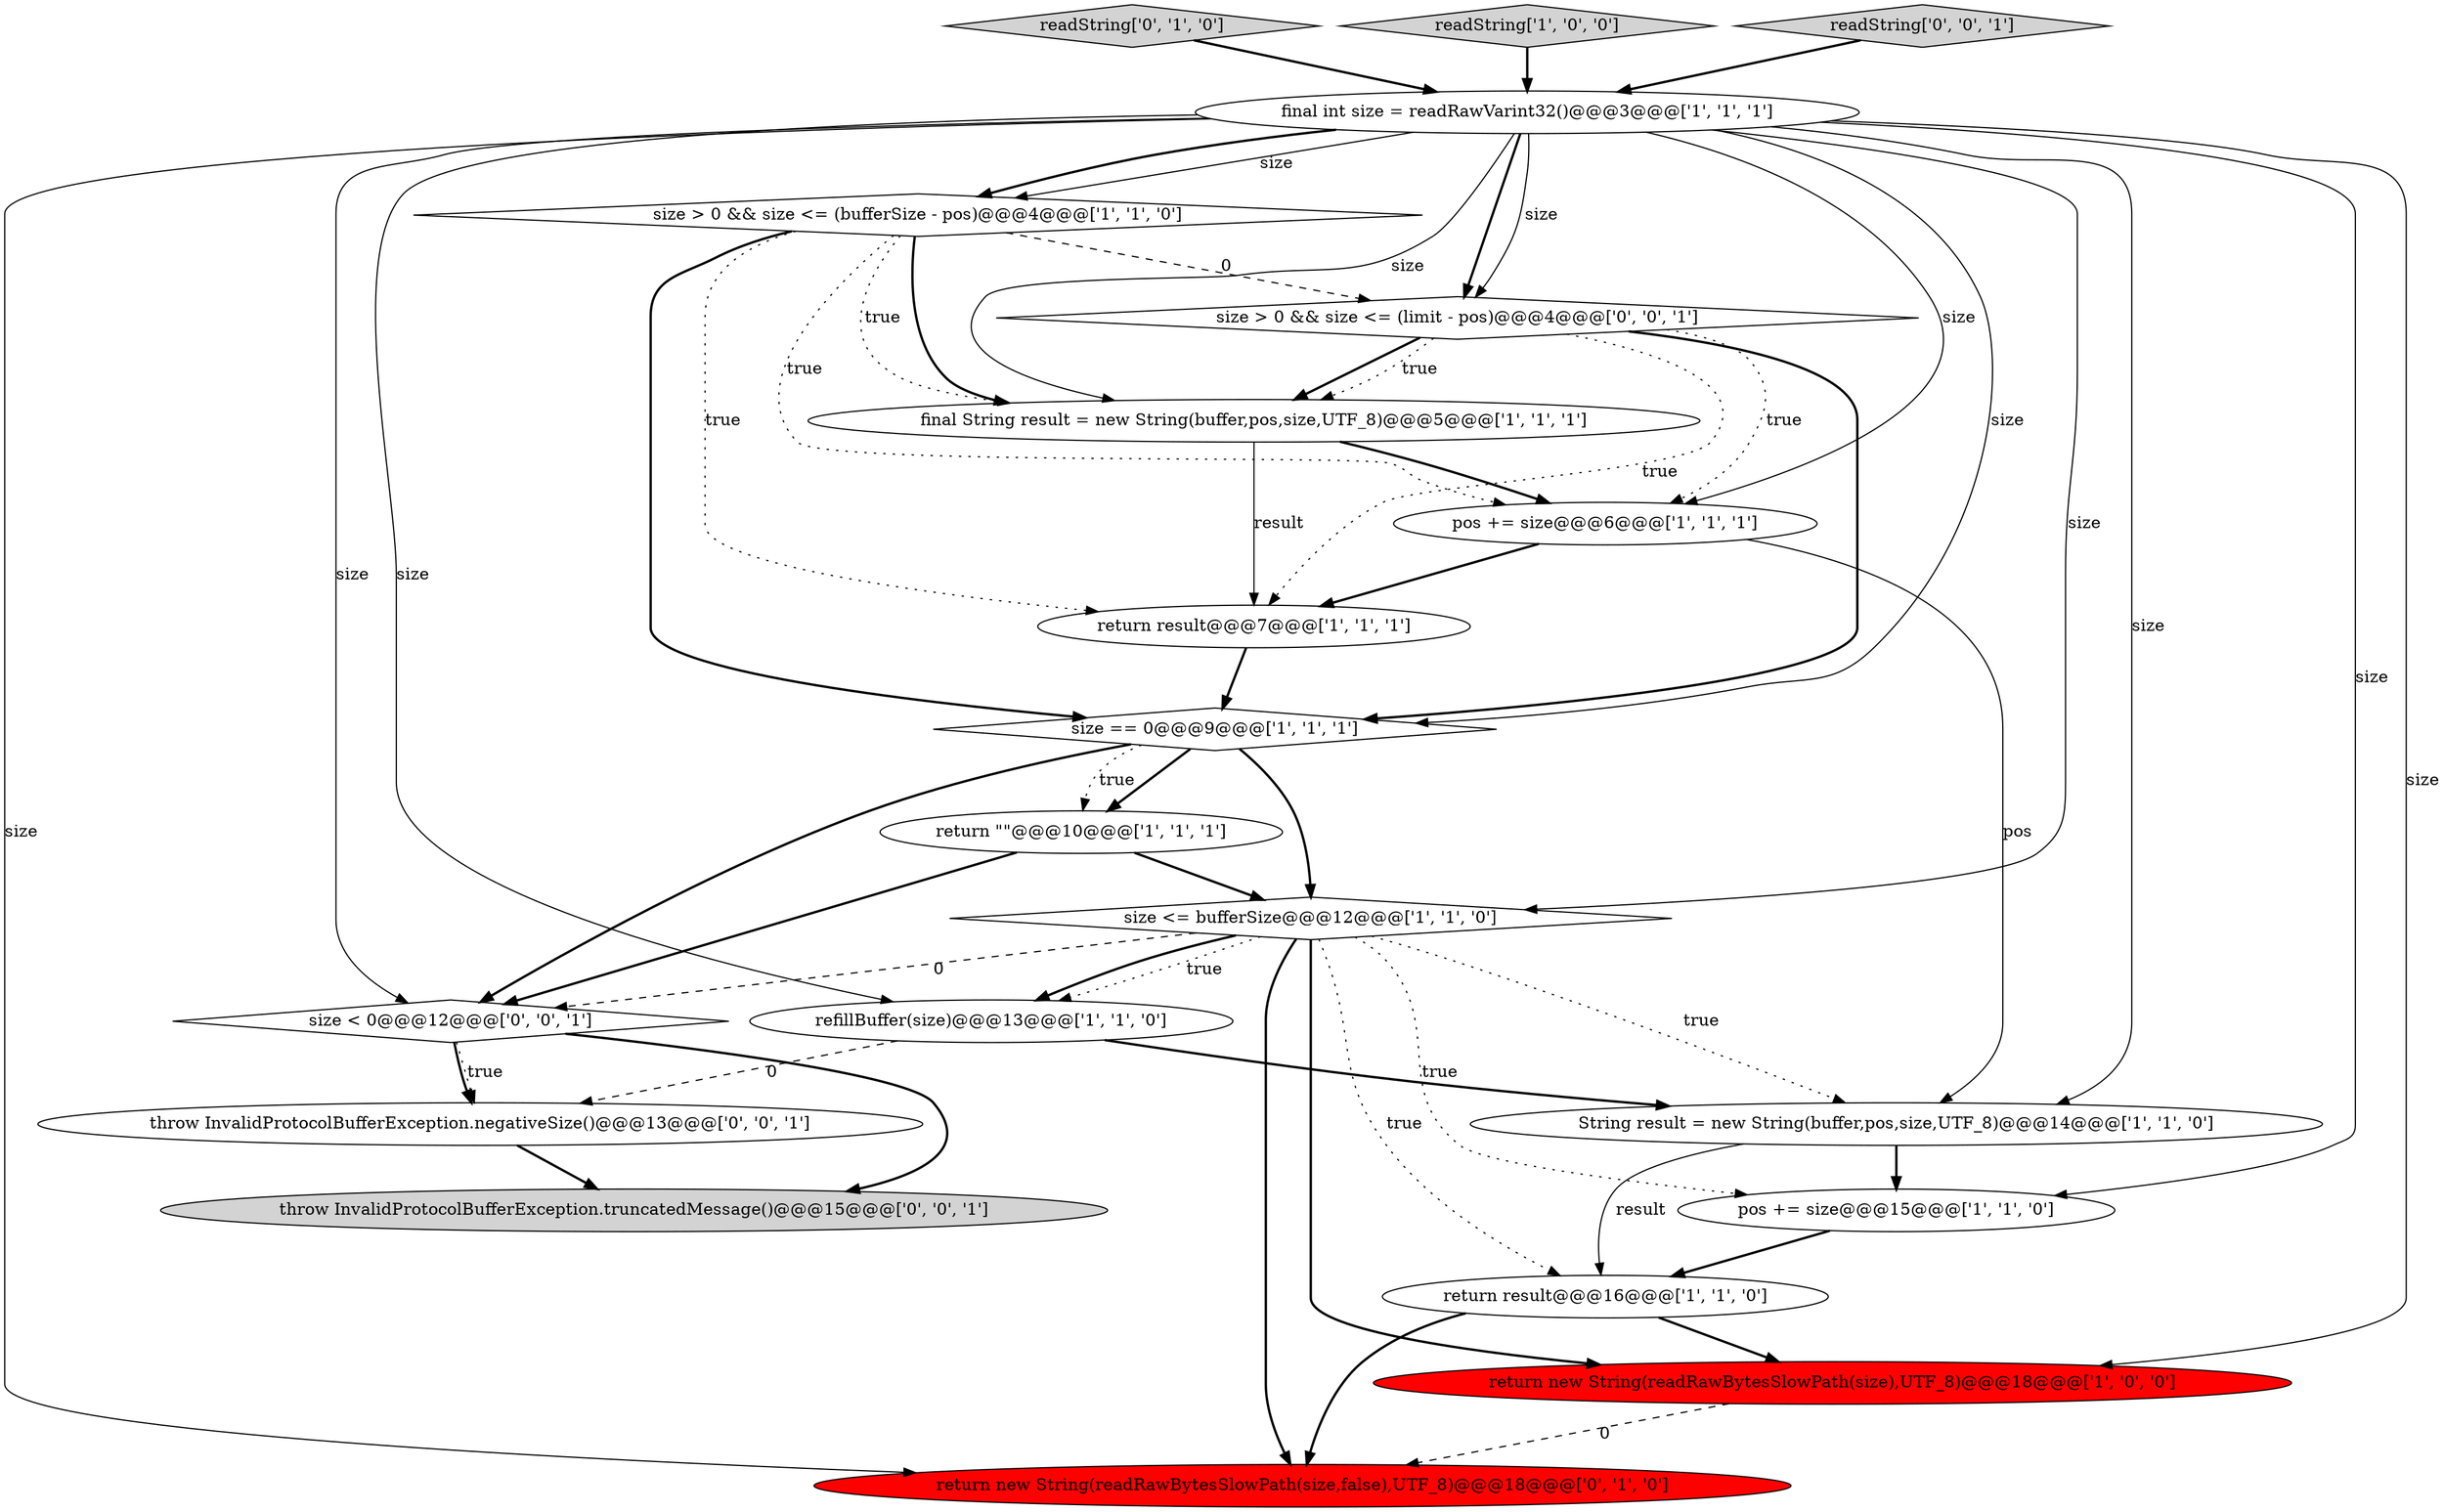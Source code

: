digraph {
12 [style = filled, label = "return \"\"@@@10@@@['1', '1', '1']", fillcolor = white, shape = ellipse image = "AAA0AAABBB1BBB"];
3 [style = filled, label = "return new String(readRawBytesSlowPath(size),UTF_8)@@@18@@@['1', '0', '0']", fillcolor = red, shape = ellipse image = "AAA1AAABBB1BBB"];
17 [style = filled, label = "size < 0@@@12@@@['0', '0', '1']", fillcolor = white, shape = diamond image = "AAA0AAABBB3BBB"];
13 [style = filled, label = "refillBuffer(size)@@@13@@@['1', '1', '0']", fillcolor = white, shape = ellipse image = "AAA0AAABBB1BBB"];
10 [style = filled, label = "final String result = new String(buffer,pos,size,UTF_8)@@@5@@@['1', '1', '1']", fillcolor = white, shape = ellipse image = "AAA0AAABBB1BBB"];
8 [style = filled, label = "return result@@@16@@@['1', '1', '0']", fillcolor = white, shape = ellipse image = "AAA0AAABBB1BBB"];
20 [style = filled, label = "throw InvalidProtocolBufferException.truncatedMessage()@@@15@@@['0', '0', '1']", fillcolor = lightgray, shape = ellipse image = "AAA0AAABBB3BBB"];
4 [style = filled, label = "String result = new String(buffer,pos,size,UTF_8)@@@14@@@['1', '1', '0']", fillcolor = white, shape = ellipse image = "AAA0AAABBB1BBB"];
15 [style = filled, label = "readString['0', '1', '0']", fillcolor = lightgray, shape = diamond image = "AAA0AAABBB2BBB"];
0 [style = filled, label = "size > 0 && size <= (bufferSize - pos)@@@4@@@['1', '1', '0']", fillcolor = white, shape = diamond image = "AAA0AAABBB1BBB"];
1 [style = filled, label = "readString['1', '0', '0']", fillcolor = lightgray, shape = diamond image = "AAA0AAABBB1BBB"];
14 [style = filled, label = "return new String(readRawBytesSlowPath(size,false),UTF_8)@@@18@@@['0', '1', '0']", fillcolor = red, shape = ellipse image = "AAA1AAABBB2BBB"];
6 [style = filled, label = "final int size = readRawVarint32()@@@3@@@['1', '1', '1']", fillcolor = white, shape = ellipse image = "AAA0AAABBB1BBB"];
9 [style = filled, label = "return result@@@7@@@['1', '1', '1']", fillcolor = white, shape = ellipse image = "AAA0AAABBB1BBB"];
7 [style = filled, label = "size <= bufferSize@@@12@@@['1', '1', '0']", fillcolor = white, shape = diamond image = "AAA0AAABBB1BBB"];
11 [style = filled, label = "pos += size@@@6@@@['1', '1', '1']", fillcolor = white, shape = ellipse image = "AAA0AAABBB1BBB"];
19 [style = filled, label = "readString['0', '0', '1']", fillcolor = lightgray, shape = diamond image = "AAA0AAABBB3BBB"];
5 [style = filled, label = "pos += size@@@15@@@['1', '1', '0']", fillcolor = white, shape = ellipse image = "AAA0AAABBB1BBB"];
2 [style = filled, label = "size == 0@@@9@@@['1', '1', '1']", fillcolor = white, shape = diamond image = "AAA0AAABBB1BBB"];
16 [style = filled, label = "size > 0 && size <= (limit - pos)@@@4@@@['0', '0', '1']", fillcolor = white, shape = diamond image = "AAA0AAABBB3BBB"];
18 [style = filled, label = "throw InvalidProtocolBufferException.negativeSize()@@@13@@@['0', '0', '1']", fillcolor = white, shape = ellipse image = "AAA0AAABBB3BBB"];
7->13 [style = bold, label=""];
2->17 [style = bold, label=""];
5->8 [style = bold, label=""];
16->9 [style = dotted, label="true"];
6->14 [style = solid, label="size"];
17->18 [style = dotted, label="true"];
0->10 [style = dotted, label="true"];
9->2 [style = bold, label=""];
16->10 [style = bold, label=""];
7->17 [style = dashed, label="0"];
7->13 [style = dotted, label="true"];
0->2 [style = bold, label=""];
6->17 [style = solid, label="size"];
8->3 [style = bold, label=""];
12->17 [style = bold, label=""];
0->16 [style = dashed, label="0"];
8->14 [style = bold, label=""];
15->6 [style = bold, label=""];
6->0 [style = bold, label=""];
16->2 [style = bold, label=""];
11->9 [style = bold, label=""];
6->11 [style = solid, label="size"];
6->7 [style = solid, label="size"];
19->6 [style = bold, label=""];
16->10 [style = dotted, label="true"];
12->7 [style = bold, label=""];
7->3 [style = bold, label=""];
6->10 [style = solid, label="size"];
2->12 [style = bold, label=""];
7->5 [style = dotted, label="true"];
7->14 [style = bold, label=""];
11->4 [style = solid, label="pos"];
18->20 [style = bold, label=""];
0->10 [style = bold, label=""];
1->6 [style = bold, label=""];
6->5 [style = solid, label="size"];
6->3 [style = solid, label="size"];
6->2 [style = solid, label="size"];
6->4 [style = solid, label="size"];
6->0 [style = solid, label="size"];
6->16 [style = bold, label=""];
7->4 [style = dotted, label="true"];
2->12 [style = dotted, label="true"];
6->13 [style = solid, label="size"];
10->9 [style = solid, label="result"];
4->8 [style = solid, label="result"];
2->7 [style = bold, label=""];
3->14 [style = dashed, label="0"];
13->18 [style = dashed, label="0"];
7->8 [style = dotted, label="true"];
16->11 [style = dotted, label="true"];
0->11 [style = dotted, label="true"];
0->9 [style = dotted, label="true"];
4->5 [style = bold, label=""];
6->16 [style = solid, label="size"];
13->4 [style = bold, label=""];
17->18 [style = bold, label=""];
17->20 [style = bold, label=""];
10->11 [style = bold, label=""];
}

